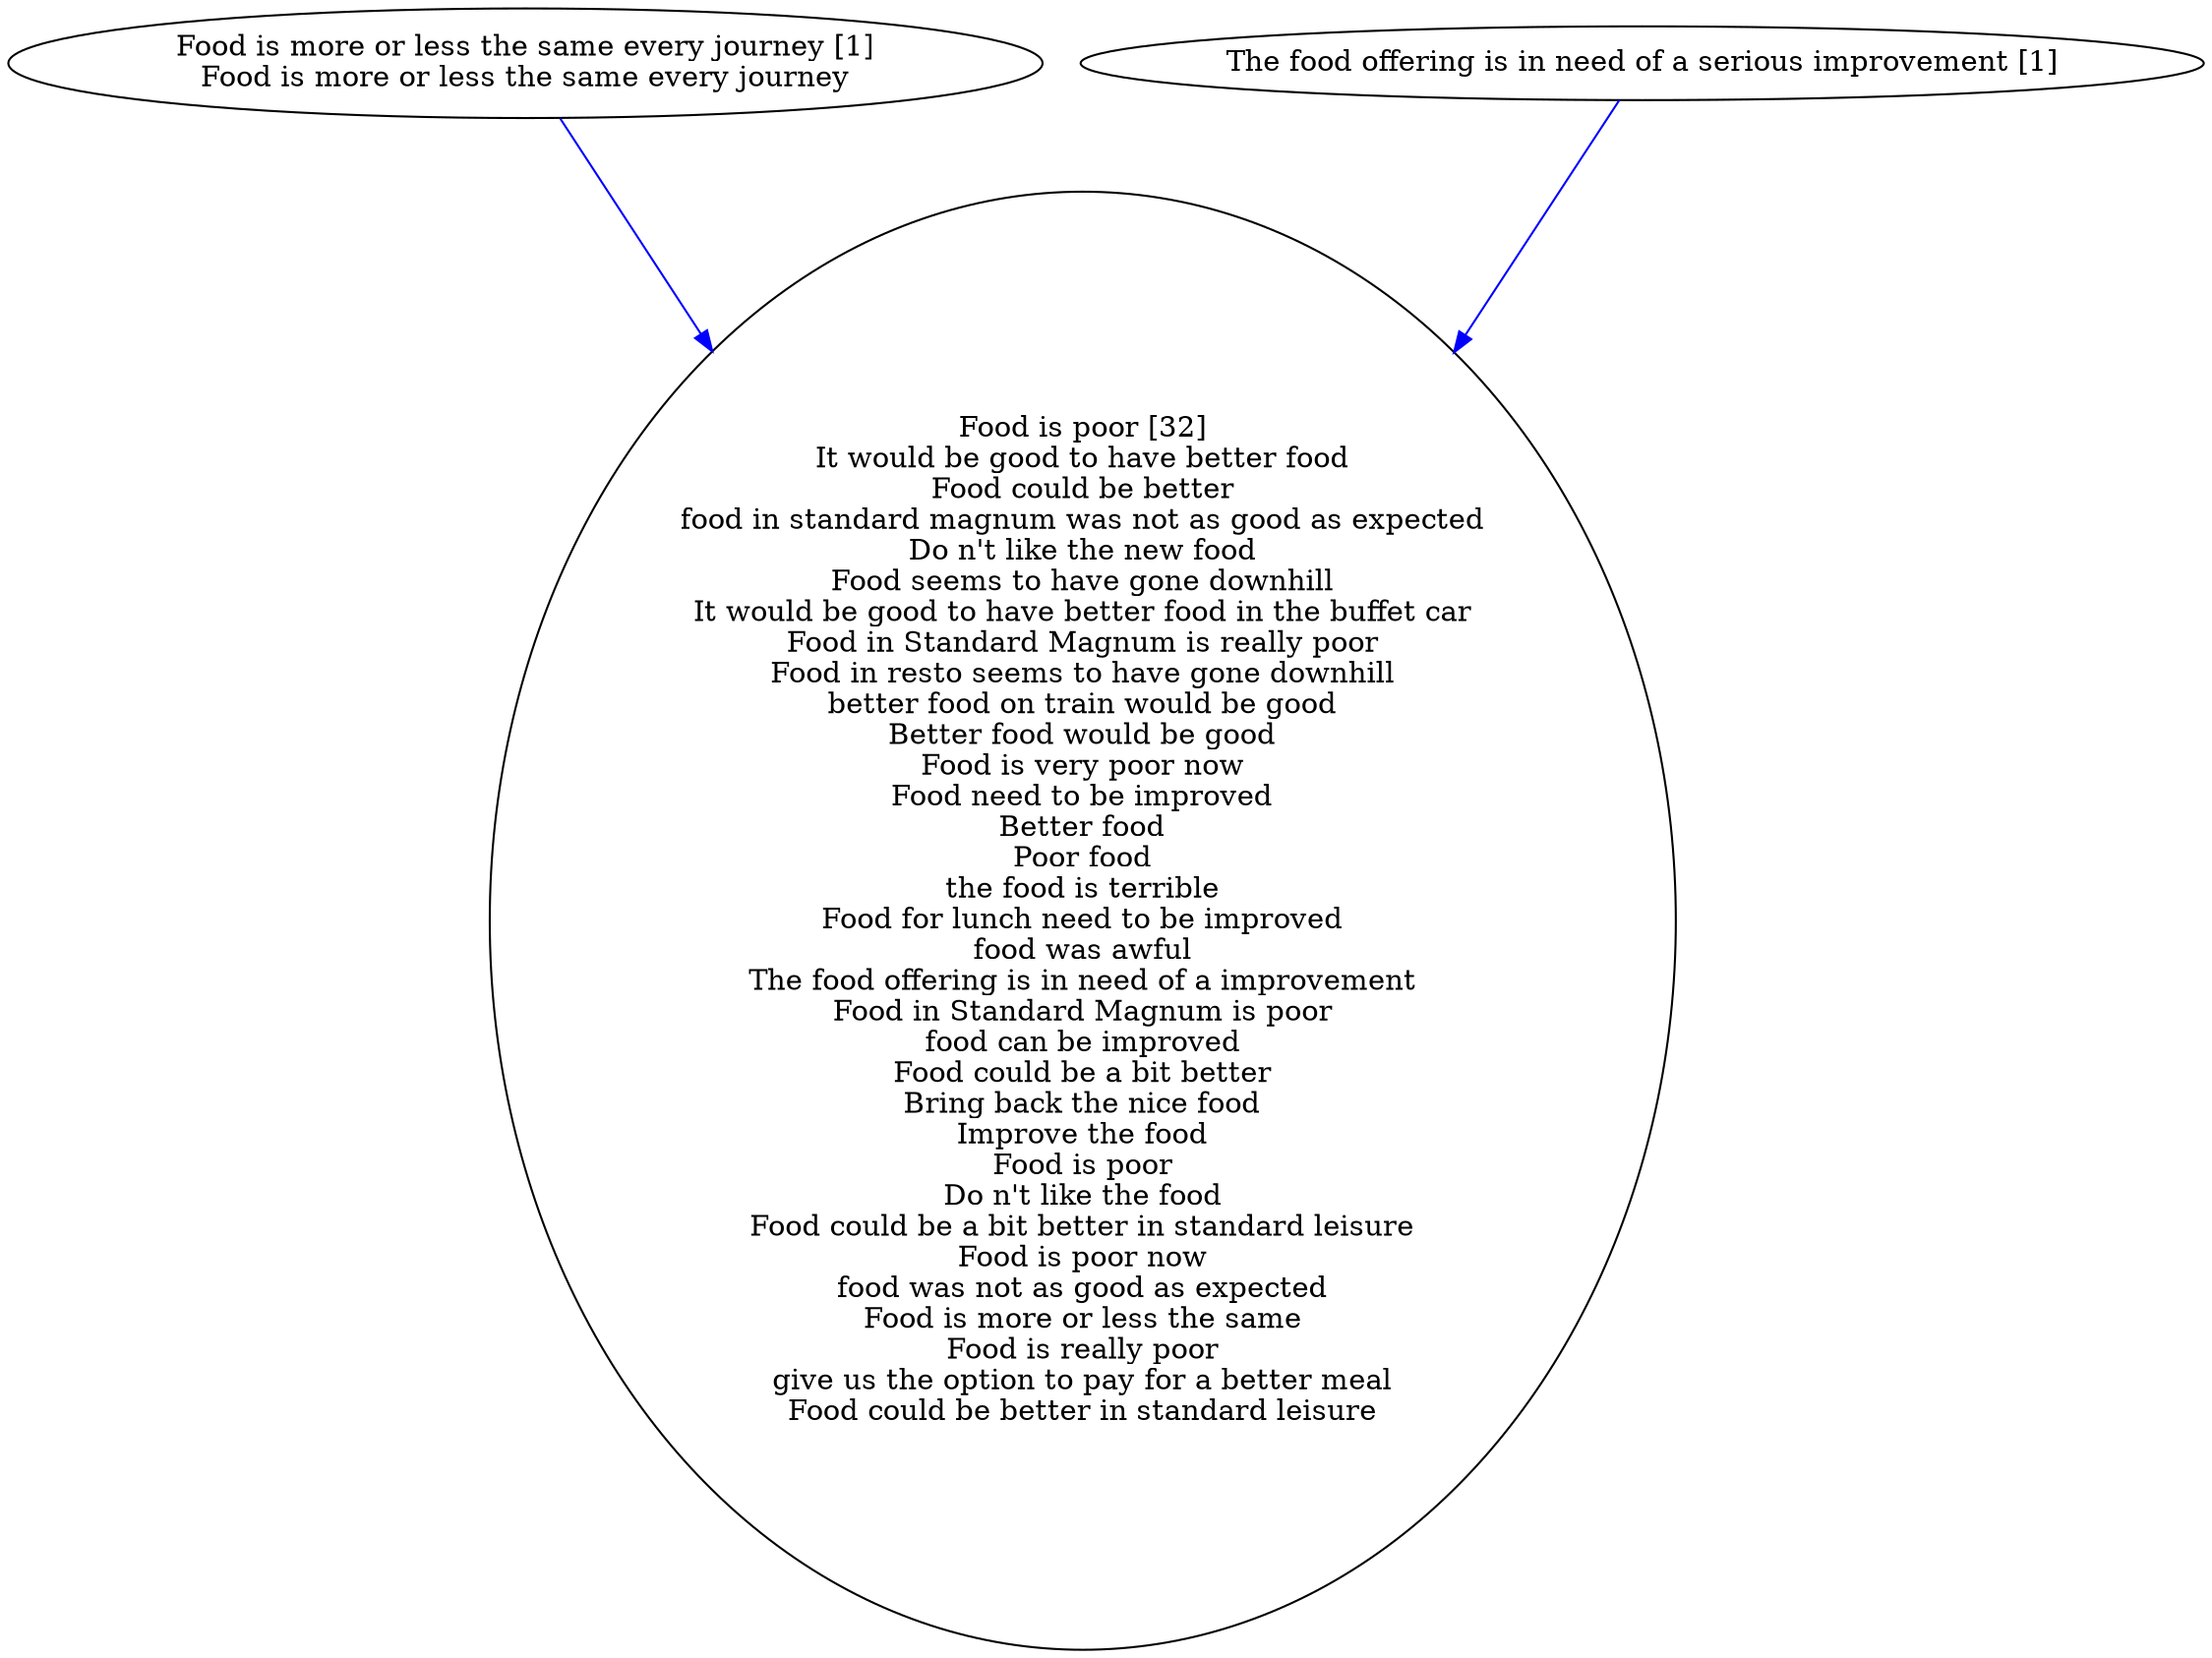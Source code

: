 digraph collapsedGraph {
"Food is poor [32]\nIt would be good to have better food\nFood could be better\nfood in standard magnum was not as good as expected\nDo n't like the new food\nFood seems to have gone downhill\nIt would be good to have better food in the buffet car\nFood in Standard Magnum is really poor\nFood in resto seems to have gone downhill\nbetter food on train would be good\nBetter food would be good\nFood is very poor now\nFood need to be improved\nBetter food\nPoor food\nthe food is terrible\nFood for lunch need to be improved\nfood was awful\nThe food offering is in need of a improvement\nFood in Standard Magnum is poor\nfood can be improved\nFood could be a bit better\nBring back the nice food\nImprove the food\nFood is poor\nDo n't like the food\nFood could be a bit better in standard leisure\nFood is poor now\nfood was not as good as expected\nFood is more or less the same\nFood is really poor\ngive us the option to pay for a better meal\nFood could be better in standard leisure""Food is more or less the same every journey [1]\nFood is more or less the same every journey""The food offering is in need of a serious improvement [1]""Food is more or less the same every journey [1]\nFood is more or less the same every journey" -> "Food is poor [32]\nIt would be good to have better food\nFood could be better\nfood in standard magnum was not as good as expected\nDo n't like the new food\nFood seems to have gone downhill\nIt would be good to have better food in the buffet car\nFood in Standard Magnum is really poor\nFood in resto seems to have gone downhill\nbetter food on train would be good\nBetter food would be good\nFood is very poor now\nFood need to be improved\nBetter food\nPoor food\nthe food is terrible\nFood for lunch need to be improved\nfood was awful\nThe food offering is in need of a improvement\nFood in Standard Magnum is poor\nfood can be improved\nFood could be a bit better\nBring back the nice food\nImprove the food\nFood is poor\nDo n't like the food\nFood could be a bit better in standard leisure\nFood is poor now\nfood was not as good as expected\nFood is more or less the same\nFood is really poor\ngive us the option to pay for a better meal\nFood could be better in standard leisure" [color=blue]
"The food offering is in need of a serious improvement [1]" -> "Food is poor [32]\nIt would be good to have better food\nFood could be better\nfood in standard magnum was not as good as expected\nDo n't like the new food\nFood seems to have gone downhill\nIt would be good to have better food in the buffet car\nFood in Standard Magnum is really poor\nFood in resto seems to have gone downhill\nbetter food on train would be good\nBetter food would be good\nFood is very poor now\nFood need to be improved\nBetter food\nPoor food\nthe food is terrible\nFood for lunch need to be improved\nfood was awful\nThe food offering is in need of a improvement\nFood in Standard Magnum is poor\nfood can be improved\nFood could be a bit better\nBring back the nice food\nImprove the food\nFood is poor\nDo n't like the food\nFood could be a bit better in standard leisure\nFood is poor now\nfood was not as good as expected\nFood is more or less the same\nFood is really poor\ngive us the option to pay for a better meal\nFood could be better in standard leisure" [color=blue]
}